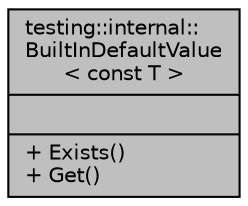 digraph "testing::internal::BuiltInDefaultValue&lt; const T &gt;"
{
 // LATEX_PDF_SIZE
  bgcolor="transparent";
  edge [fontname="Helvetica",fontsize="10",labelfontname="Helvetica",labelfontsize="10"];
  node [fontname="Helvetica",fontsize="10",shape=record];
  Node1 [label="{testing::internal::\lBuiltInDefaultValue\l\< const T \>\n||+ Exists()\l+ Get()\l}",height=0.2,width=0.4,color="black", fillcolor="grey75", style="filled", fontcolor="black",tooltip=" "];
}
